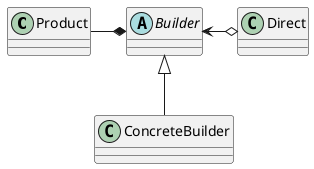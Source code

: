 @startuml

class Product /'产品'/
abstract class Builder /'建造者'/
class ConcreteBuilder  /'实际建造者'/
class Direct        /'指挥者'/

Product -right-* Builder
ConcreteBuilder -up-|> Builder
Builder <-right-o Direct


@enduml